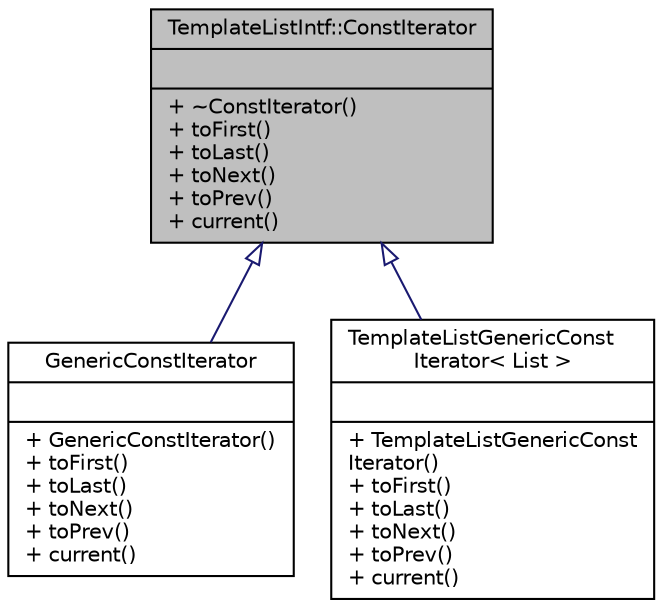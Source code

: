 digraph "TemplateListIntf::ConstIterator"
{
 // LATEX_PDF_SIZE
  edge [fontname="Helvetica",fontsize="10",labelfontname="Helvetica",labelfontsize="10"];
  node [fontname="Helvetica",fontsize="10",shape=record];
  Node1 [label="{TemplateListIntf::ConstIterator\n||+ ~ConstIterator()\l+ toFirst()\l+ toLast()\l+ toNext()\l+ toPrev()\l+ current()\l}",height=0.2,width=0.4,color="black", fillcolor="grey75", style="filled", fontcolor="black",tooltip="Abstract interface for a iterator of a list."];
  Node1 -> Node2 [dir="back",color="midnightblue",fontsize="10",style="solid",arrowtail="onormal"];
  Node2 [label="{GenericConstIterator\n||+ GenericConstIterator()\l+ toFirst()\l+ toLast()\l+ toNext()\l+ toPrev()\l+ current()\l}",height=0.2,width=0.4,color="black", fillcolor="white", style="filled",URL="$classGenericConstIterator.html",tooltip="Template List iterator support."];
  Node1 -> Node3 [dir="back",color="midnightblue",fontsize="10",style="solid",arrowtail="onormal"];
  Node3 [label="{TemplateListGenericConst\lIterator\< List \>\n||+ TemplateListGenericConst\lIterator()\l+ toFirst()\l+ toLast()\l+ toNext()\l+ toPrev()\l+ current()\l}",height=0.2,width=0.4,color="black", fillcolor="white", style="filled",URL="$classTemplateListGenericConstIterator.html",tooltip=" "];
}
